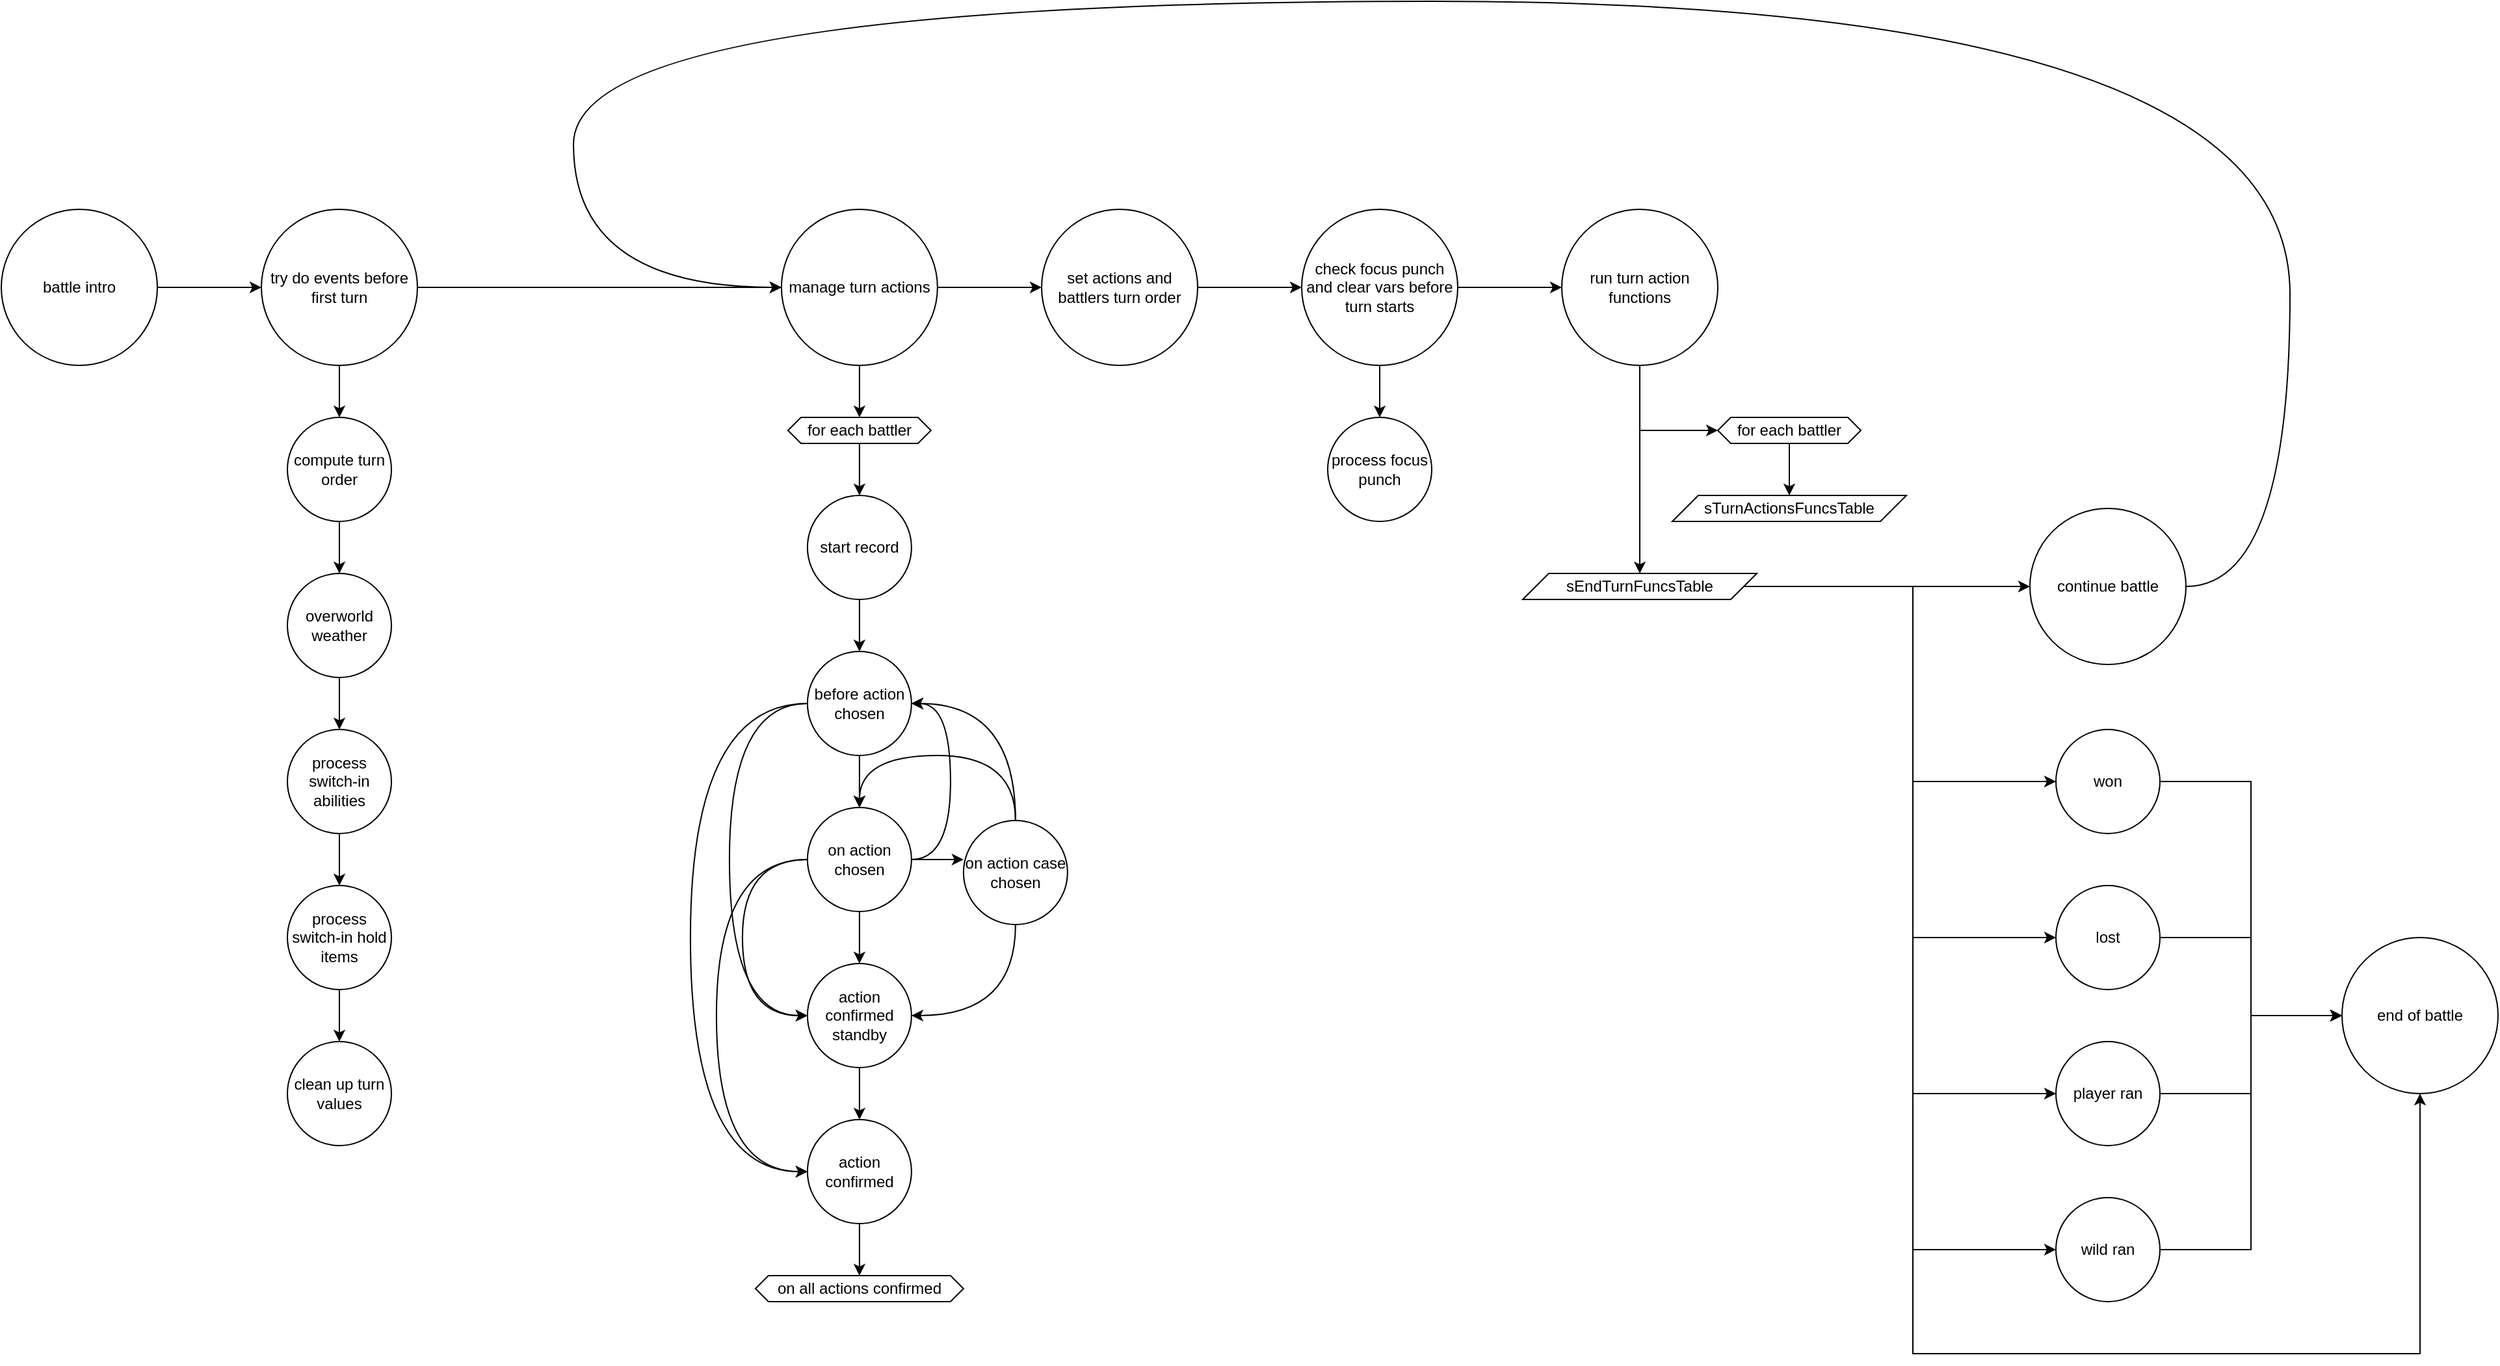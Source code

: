 <mxfile version="26.2.14">
  <diagram name="Page-1" id="eHY9byryZ9D-LU_BrjVZ">
    <mxGraphModel dx="3420" dy="1223" grid="1" gridSize="10" guides="1" tooltips="1" connect="1" arrows="1" fold="1" page="1" pageScale="1" pageWidth="850" pageHeight="1100" math="0" shadow="0">
      <root>
        <mxCell id="0" />
        <mxCell id="1" parent="0" />
        <mxCell id="PTohCMmI5ojSAbU1vGkR-63" style="edgeStyle=orthogonalEdgeStyle;rounded=0;orthogonalLoop=1;jettySize=auto;html=1;entryX=0;entryY=0.5;entryDx=0;entryDy=0;" edge="1" parent="1" source="PTohCMmI5ojSAbU1vGkR-2" target="PTohCMmI5ojSAbU1vGkR-3">
          <mxGeometry relative="1" as="geometry" />
        </mxCell>
        <mxCell id="PTohCMmI5ojSAbU1vGkR-2" value="won" style="ellipse;whiteSpace=wrap;html=1;" vertex="1" parent="1">
          <mxGeometry x="420" y="600" width="80" height="80" as="geometry" />
        </mxCell>
        <mxCell id="PTohCMmI5ojSAbU1vGkR-3" value="&lt;div&gt;end of battle&lt;/div&gt;" style="ellipse;whiteSpace=wrap;html=1;" vertex="1" parent="1">
          <mxGeometry x="640" y="760" width="120" height="120" as="geometry" />
        </mxCell>
        <mxCell id="PTohCMmI5ojSAbU1vGkR-64" style="edgeStyle=orthogonalEdgeStyle;rounded=0;orthogonalLoop=1;jettySize=auto;html=1;" edge="1" parent="1" source="PTohCMmI5ojSAbU1vGkR-4" target="PTohCMmI5ojSAbU1vGkR-3">
          <mxGeometry relative="1" as="geometry" />
        </mxCell>
        <mxCell id="PTohCMmI5ojSAbU1vGkR-4" value="lost" style="ellipse;whiteSpace=wrap;html=1;" vertex="1" parent="1">
          <mxGeometry x="420" y="720" width="80" height="80" as="geometry" />
        </mxCell>
        <mxCell id="PTohCMmI5ojSAbU1vGkR-65" style="edgeStyle=orthogonalEdgeStyle;rounded=0;orthogonalLoop=1;jettySize=auto;html=1;" edge="1" parent="1" source="PTohCMmI5ojSAbU1vGkR-5" target="PTohCMmI5ojSAbU1vGkR-3">
          <mxGeometry relative="1" as="geometry" />
        </mxCell>
        <mxCell id="PTohCMmI5ojSAbU1vGkR-5" value="player ran" style="ellipse;whiteSpace=wrap;html=1;" vertex="1" parent="1">
          <mxGeometry x="420" y="840" width="80" height="80" as="geometry" />
        </mxCell>
        <mxCell id="PTohCMmI5ojSAbU1vGkR-66" style="edgeStyle=orthogonalEdgeStyle;rounded=0;orthogonalLoop=1;jettySize=auto;html=1;entryX=0;entryY=0.5;entryDx=0;entryDy=0;" edge="1" parent="1" source="PTohCMmI5ojSAbU1vGkR-6" target="PTohCMmI5ojSAbU1vGkR-3">
          <mxGeometry relative="1" as="geometry" />
        </mxCell>
        <mxCell id="PTohCMmI5ojSAbU1vGkR-6" value="wild ran" style="ellipse;whiteSpace=wrap;html=1;" vertex="1" parent="1">
          <mxGeometry x="420" y="960" width="80" height="80" as="geometry" />
        </mxCell>
        <mxCell id="PTohCMmI5ojSAbU1vGkR-34" style="edgeStyle=orthogonalEdgeStyle;rounded=0;orthogonalLoop=1;jettySize=auto;html=1;entryX=0.5;entryY=0;entryDx=0;entryDy=0;" edge="1" parent="1" source="PTohCMmI5ojSAbU1vGkR-7" target="PTohCMmI5ojSAbU1vGkR-40">
          <mxGeometry relative="1" as="geometry" />
        </mxCell>
        <mxCell id="PTohCMmI5ojSAbU1vGkR-45" style="edgeStyle=orthogonalEdgeStyle;rounded=0;orthogonalLoop=1;jettySize=auto;html=1;entryX=0;entryY=0.5;entryDx=0;entryDy=0;" edge="1" parent="1" source="PTohCMmI5ojSAbU1vGkR-7" target="PTohCMmI5ojSAbU1vGkR-36">
          <mxGeometry relative="1" as="geometry" />
        </mxCell>
        <mxCell id="PTohCMmI5ojSAbU1vGkR-7" value="manage turn actions" style="ellipse;whiteSpace=wrap;html=1;" vertex="1" parent="1">
          <mxGeometry x="-560.07" y="200" width="120" height="120" as="geometry" />
        </mxCell>
        <mxCell id="PTohCMmI5ojSAbU1vGkR-14" style="edgeStyle=orthogonalEdgeStyle;rounded=0;orthogonalLoop=1;jettySize=auto;html=1;entryX=0.5;entryY=0;entryDx=0;entryDy=0;" edge="1" parent="1" source="PTohCMmI5ojSAbU1vGkR-10" target="PTohCMmI5ojSAbU1vGkR-12">
          <mxGeometry relative="1" as="geometry" />
        </mxCell>
        <mxCell id="PTohCMmI5ojSAbU1vGkR-28" style="edgeStyle=orthogonalEdgeStyle;rounded=0;orthogonalLoop=1;jettySize=auto;html=1;curved=1;exitX=0;exitY=0.5;exitDx=0;exitDy=0;entryX=0;entryY=0.5;entryDx=0;entryDy=0;" edge="1" parent="1" source="PTohCMmI5ojSAbU1vGkR-10" target="PTohCMmI5ojSAbU1vGkR-16">
          <mxGeometry relative="1" as="geometry">
            <mxPoint x="-540.07" y="810" as="targetPoint" />
            <Array as="points">
              <mxPoint x="-600.07" y="580" />
              <mxPoint x="-600.07" y="820" />
            </Array>
          </mxGeometry>
        </mxCell>
        <mxCell id="PTohCMmI5ojSAbU1vGkR-29" style="edgeStyle=orthogonalEdgeStyle;rounded=0;orthogonalLoop=1;jettySize=auto;html=1;entryX=0;entryY=0.5;entryDx=0;entryDy=0;exitX=0;exitY=0.5;exitDx=0;exitDy=0;curved=1;" edge="1" parent="1" source="PTohCMmI5ojSAbU1vGkR-10" target="PTohCMmI5ojSAbU1vGkR-26">
          <mxGeometry relative="1" as="geometry">
            <Array as="points">
              <mxPoint x="-630.07" y="580" />
              <mxPoint x="-630.07" y="940" />
            </Array>
          </mxGeometry>
        </mxCell>
        <mxCell id="PTohCMmI5ojSAbU1vGkR-10" value="before action chosen" style="ellipse;whiteSpace=wrap;html=1;aspect=fixed;" vertex="1" parent="1">
          <mxGeometry x="-540.07" y="540" width="80" height="80" as="geometry" />
        </mxCell>
        <mxCell id="PTohCMmI5ojSAbU1vGkR-13" style="edgeStyle=orthogonalEdgeStyle;rounded=0;orthogonalLoop=1;jettySize=auto;html=1;entryX=0.5;entryY=0;entryDx=0;entryDy=0;" edge="1" parent="1" source="PTohCMmI5ojSAbU1vGkR-11" target="PTohCMmI5ojSAbU1vGkR-10">
          <mxGeometry relative="1" as="geometry" />
        </mxCell>
        <mxCell id="PTohCMmI5ojSAbU1vGkR-11" value="start record" style="ellipse;whiteSpace=wrap;html=1;aspect=fixed;" vertex="1" parent="1">
          <mxGeometry x="-540.07" y="420" width="80" height="80" as="geometry" />
        </mxCell>
        <mxCell id="PTohCMmI5ojSAbU1vGkR-17" style="edgeStyle=orthogonalEdgeStyle;rounded=0;orthogonalLoop=1;jettySize=auto;html=1;entryX=0;entryY=0.5;entryDx=0;entryDy=0;exitX=0;exitY=0.5;exitDx=0;exitDy=0;curved=1;" edge="1" parent="1" source="PTohCMmI5ojSAbU1vGkR-12" target="PTohCMmI5ojSAbU1vGkR-16">
          <mxGeometry relative="1" as="geometry">
            <Array as="points">
              <mxPoint x="-590.07" y="700" />
              <mxPoint x="-590.07" y="820" />
            </Array>
          </mxGeometry>
        </mxCell>
        <mxCell id="PTohCMmI5ojSAbU1vGkR-18" style="edgeStyle=orthogonalEdgeStyle;rounded=0;orthogonalLoop=1;jettySize=auto;html=1;entryX=0;entryY=0.5;entryDx=0;entryDy=0;" edge="1" parent="1" source="PTohCMmI5ojSAbU1vGkR-12">
          <mxGeometry relative="1" as="geometry">
            <mxPoint x="-420.07" y="700" as="targetPoint" />
          </mxGeometry>
        </mxCell>
        <mxCell id="PTohCMmI5ojSAbU1vGkR-25" style="edgeStyle=orthogonalEdgeStyle;rounded=0;orthogonalLoop=1;jettySize=auto;html=1;entryX=0.5;entryY=0;entryDx=0;entryDy=0;" edge="1" parent="1" source="PTohCMmI5ojSAbU1vGkR-12" target="PTohCMmI5ojSAbU1vGkR-16">
          <mxGeometry relative="1" as="geometry" />
        </mxCell>
        <mxCell id="PTohCMmI5ojSAbU1vGkR-30" style="edgeStyle=orthogonalEdgeStyle;rounded=0;orthogonalLoop=1;jettySize=auto;html=1;entryX=0;entryY=0.5;entryDx=0;entryDy=0;exitX=0;exitY=0.5;exitDx=0;exitDy=0;curved=1;" edge="1" parent="1" source="PTohCMmI5ojSAbU1vGkR-12" target="PTohCMmI5ojSAbU1vGkR-26">
          <mxGeometry relative="1" as="geometry">
            <Array as="points">
              <mxPoint x="-610.07" y="700" />
              <mxPoint x="-610.07" y="940" />
            </Array>
          </mxGeometry>
        </mxCell>
        <mxCell id="PTohCMmI5ojSAbU1vGkR-31" style="edgeStyle=orthogonalEdgeStyle;rounded=0;orthogonalLoop=1;jettySize=auto;html=1;exitX=1;exitY=0.5;exitDx=0;exitDy=0;curved=1;entryX=1;entryY=0.5;entryDx=0;entryDy=0;" edge="1" parent="1" source="PTohCMmI5ojSAbU1vGkR-12" target="PTohCMmI5ojSAbU1vGkR-10">
          <mxGeometry relative="1" as="geometry">
            <mxPoint x="-460.07" y="570" as="targetPoint" />
            <Array as="points">
              <mxPoint x="-430.07" y="700" />
              <mxPoint x="-430.07" y="580" />
            </Array>
          </mxGeometry>
        </mxCell>
        <mxCell id="PTohCMmI5ojSAbU1vGkR-12" value="on action chosen" style="ellipse;whiteSpace=wrap;html=1;aspect=fixed;" vertex="1" parent="1">
          <mxGeometry x="-540.07" y="660" width="80" height="80" as="geometry" />
        </mxCell>
        <mxCell id="PTohCMmI5ojSAbU1vGkR-19" style="edgeStyle=orthogonalEdgeStyle;rounded=0;orthogonalLoop=1;jettySize=auto;html=1;entryX=1;entryY=0.5;entryDx=0;entryDy=0;curved=1;exitX=0.5;exitY=0;exitDx=0;exitDy=0;" edge="1" parent="1" source="PTohCMmI5ojSAbU1vGkR-15" target="PTohCMmI5ojSAbU1vGkR-10">
          <mxGeometry relative="1" as="geometry">
            <mxPoint x="-380.07" y="660" as="sourcePoint" />
          </mxGeometry>
        </mxCell>
        <mxCell id="PTohCMmI5ojSAbU1vGkR-32" style="edgeStyle=orthogonalEdgeStyle;rounded=0;orthogonalLoop=1;jettySize=auto;html=1;entryX=0.5;entryY=0;entryDx=0;entryDy=0;curved=1;" edge="1" parent="1" source="PTohCMmI5ojSAbU1vGkR-15" target="PTohCMmI5ojSAbU1vGkR-12">
          <mxGeometry relative="1" as="geometry">
            <mxPoint x="-380.07" y="660" as="sourcePoint" />
            <Array as="points">
              <mxPoint x="-380" y="620" />
              <mxPoint x="-500" y="620" />
            </Array>
          </mxGeometry>
        </mxCell>
        <mxCell id="PTohCMmI5ojSAbU1vGkR-15" value="on action case chosen" style="ellipse;whiteSpace=wrap;html=1;aspect=fixed;" vertex="1" parent="1">
          <mxGeometry x="-420.07" y="670" width="80" height="80" as="geometry" />
        </mxCell>
        <mxCell id="PTohCMmI5ojSAbU1vGkR-27" style="edgeStyle=orthogonalEdgeStyle;rounded=0;orthogonalLoop=1;jettySize=auto;html=1;entryX=0.5;entryY=0;entryDx=0;entryDy=0;" edge="1" parent="1" source="PTohCMmI5ojSAbU1vGkR-16" target="PTohCMmI5ojSAbU1vGkR-26">
          <mxGeometry relative="1" as="geometry" />
        </mxCell>
        <mxCell id="PTohCMmI5ojSAbU1vGkR-16" value="action confirmed standby" style="ellipse;whiteSpace=wrap;html=1;aspect=fixed;" vertex="1" parent="1">
          <mxGeometry x="-540.07" y="780" width="80" height="80" as="geometry" />
        </mxCell>
        <mxCell id="PTohCMmI5ojSAbU1vGkR-20" style="edgeStyle=orthogonalEdgeStyle;rounded=0;orthogonalLoop=1;jettySize=auto;html=1;entryX=1;entryY=0.5;entryDx=0;entryDy=0;exitX=0.5;exitY=1;exitDx=0;exitDy=0;curved=1;" edge="1" parent="1" source="PTohCMmI5ojSAbU1vGkR-15" target="PTohCMmI5ojSAbU1vGkR-16">
          <mxGeometry relative="1" as="geometry">
            <mxPoint x="-380.07" y="740" as="sourcePoint" />
          </mxGeometry>
        </mxCell>
        <mxCell id="PTohCMmI5ojSAbU1vGkR-43" style="edgeStyle=orthogonalEdgeStyle;rounded=0;orthogonalLoop=1;jettySize=auto;html=1;entryX=0.5;entryY=0;entryDx=0;entryDy=0;" edge="1" parent="1" source="PTohCMmI5ojSAbU1vGkR-26" target="PTohCMmI5ojSAbU1vGkR-41">
          <mxGeometry relative="1" as="geometry" />
        </mxCell>
        <mxCell id="PTohCMmI5ojSAbU1vGkR-26" value="action confirmed" style="ellipse;whiteSpace=wrap;html=1;aspect=fixed;" vertex="1" parent="1">
          <mxGeometry x="-540.07" y="900" width="80" height="80" as="geometry" />
        </mxCell>
        <mxCell id="PTohCMmI5ojSAbU1vGkR-47" style="edgeStyle=orthogonalEdgeStyle;rounded=0;orthogonalLoop=1;jettySize=auto;html=1;entryX=0;entryY=0.5;entryDx=0;entryDy=0;" edge="1" parent="1" source="PTohCMmI5ojSAbU1vGkR-36" target="PTohCMmI5ojSAbU1vGkR-46">
          <mxGeometry relative="1" as="geometry" />
        </mxCell>
        <mxCell id="PTohCMmI5ojSAbU1vGkR-36" value="set actions and battlers turn order" style="ellipse;whiteSpace=wrap;html=1;" vertex="1" parent="1">
          <mxGeometry x="-360" y="200" width="120" height="120" as="geometry" />
        </mxCell>
        <mxCell id="PTohCMmI5ojSAbU1vGkR-44" style="edgeStyle=orthogonalEdgeStyle;rounded=0;orthogonalLoop=1;jettySize=auto;html=1;entryX=0.5;entryY=0;entryDx=0;entryDy=0;" edge="1" parent="1" source="PTohCMmI5ojSAbU1vGkR-40" target="PTohCMmI5ojSAbU1vGkR-11">
          <mxGeometry relative="1" as="geometry" />
        </mxCell>
        <mxCell id="PTohCMmI5ojSAbU1vGkR-40" value="for each battler" style="shape=hexagon;perimeter=hexagonPerimeter2;whiteSpace=wrap;html=1;fixedSize=1;size=10;" vertex="1" parent="1">
          <mxGeometry x="-555.07" y="360" width="110" height="20" as="geometry" />
        </mxCell>
        <mxCell id="PTohCMmI5ojSAbU1vGkR-41" value="on all actions confirmed" style="shape=hexagon;perimeter=hexagonPerimeter2;whiteSpace=wrap;html=1;fixedSize=1;size=10;" vertex="1" parent="1">
          <mxGeometry x="-580.07" y="1020" width="160" height="20" as="geometry" />
        </mxCell>
        <mxCell id="PTohCMmI5ojSAbU1vGkR-52" style="edgeStyle=orthogonalEdgeStyle;rounded=0;orthogonalLoop=1;jettySize=auto;html=1;entryX=0.5;entryY=0;entryDx=0;entryDy=0;" edge="1" parent="1" source="PTohCMmI5ojSAbU1vGkR-46" target="PTohCMmI5ojSAbU1vGkR-50">
          <mxGeometry relative="1" as="geometry" />
        </mxCell>
        <mxCell id="PTohCMmI5ojSAbU1vGkR-53" style="edgeStyle=orthogonalEdgeStyle;rounded=0;orthogonalLoop=1;jettySize=auto;html=1;entryX=0;entryY=0.5;entryDx=0;entryDy=0;" edge="1" parent="1" source="PTohCMmI5ojSAbU1vGkR-46" target="PTohCMmI5ojSAbU1vGkR-51">
          <mxGeometry relative="1" as="geometry" />
        </mxCell>
        <mxCell id="PTohCMmI5ojSAbU1vGkR-46" value="check focus punch and clear vars before turn starts" style="ellipse;whiteSpace=wrap;html=1;" vertex="1" parent="1">
          <mxGeometry x="-160" y="200" width="120" height="120" as="geometry" />
        </mxCell>
        <mxCell id="PTohCMmI5ojSAbU1vGkR-50" value="process focus punch" style="ellipse;whiteSpace=wrap;html=1;" vertex="1" parent="1">
          <mxGeometry x="-140" y="360" width="80" height="80" as="geometry" />
        </mxCell>
        <mxCell id="PTohCMmI5ojSAbU1vGkR-58" style="edgeStyle=orthogonalEdgeStyle;rounded=0;orthogonalLoop=1;jettySize=auto;html=1;entryX=0;entryY=0.5;entryDx=0;entryDy=0;" edge="1" parent="1" source="PTohCMmI5ojSAbU1vGkR-51" target="PTohCMmI5ojSAbU1vGkR-54">
          <mxGeometry relative="1" as="geometry" />
        </mxCell>
        <mxCell id="PTohCMmI5ojSAbU1vGkR-60" style="edgeStyle=orthogonalEdgeStyle;rounded=0;orthogonalLoop=1;jettySize=auto;html=1;entryX=0.5;entryY=0;entryDx=0;entryDy=0;" edge="1" parent="1" source="PTohCMmI5ojSAbU1vGkR-51" target="PTohCMmI5ojSAbU1vGkR-59">
          <mxGeometry relative="1" as="geometry" />
        </mxCell>
        <mxCell id="PTohCMmI5ojSAbU1vGkR-51" value="run turn action functions" style="ellipse;whiteSpace=wrap;html=1;" vertex="1" parent="1">
          <mxGeometry x="40" y="200" width="120" height="120" as="geometry" />
        </mxCell>
        <mxCell id="PTohCMmI5ojSAbU1vGkR-56" style="edgeStyle=orthogonalEdgeStyle;rounded=0;orthogonalLoop=1;jettySize=auto;html=1;entryX=0.5;entryY=0;entryDx=0;entryDy=0;" edge="1" parent="1" source="PTohCMmI5ojSAbU1vGkR-54" target="PTohCMmI5ojSAbU1vGkR-55">
          <mxGeometry relative="1" as="geometry" />
        </mxCell>
        <mxCell id="PTohCMmI5ojSAbU1vGkR-54" value="for each battler" style="shape=hexagon;perimeter=hexagonPerimeter2;whiteSpace=wrap;html=1;fixedSize=1;size=10;" vertex="1" parent="1">
          <mxGeometry x="160" y="360" width="110" height="20" as="geometry" />
        </mxCell>
        <mxCell id="PTohCMmI5ojSAbU1vGkR-55" value="sTurnActionsFuncsTable" style="shape=parallelogram;perimeter=parallelogramPerimeter;whiteSpace=wrap;html=1;fixedSize=1;" vertex="1" parent="1">
          <mxGeometry x="125" y="420" width="180" height="20" as="geometry" />
        </mxCell>
        <mxCell id="PTohCMmI5ojSAbU1vGkR-62" style="edgeStyle=orthogonalEdgeStyle;rounded=0;orthogonalLoop=1;jettySize=auto;html=1;entryX=0;entryY=0.5;entryDx=0;entryDy=0;" edge="1" parent="1" source="PTohCMmI5ojSAbU1vGkR-59" target="PTohCMmI5ojSAbU1vGkR-61">
          <mxGeometry relative="1" as="geometry" />
        </mxCell>
        <mxCell id="PTohCMmI5ojSAbU1vGkR-67" style="edgeStyle=orthogonalEdgeStyle;rounded=0;orthogonalLoop=1;jettySize=auto;html=1;entryX=0;entryY=0.5;entryDx=0;entryDy=0;" edge="1" parent="1" source="PTohCMmI5ojSAbU1vGkR-59" target="PTohCMmI5ojSAbU1vGkR-2">
          <mxGeometry relative="1" as="geometry">
            <Array as="points">
              <mxPoint x="310" y="490" />
              <mxPoint x="310" y="640" />
            </Array>
          </mxGeometry>
        </mxCell>
        <mxCell id="PTohCMmI5ojSAbU1vGkR-68" style="edgeStyle=orthogonalEdgeStyle;rounded=0;orthogonalLoop=1;jettySize=auto;html=1;entryX=0;entryY=0.5;entryDx=0;entryDy=0;" edge="1" parent="1" source="PTohCMmI5ojSAbU1vGkR-59" target="PTohCMmI5ojSAbU1vGkR-4">
          <mxGeometry relative="1" as="geometry">
            <Array as="points">
              <mxPoint x="310" y="490" />
              <mxPoint x="310" y="760" />
            </Array>
          </mxGeometry>
        </mxCell>
        <mxCell id="PTohCMmI5ojSAbU1vGkR-69" style="edgeStyle=orthogonalEdgeStyle;rounded=0;orthogonalLoop=1;jettySize=auto;html=1;entryX=0;entryY=0.5;entryDx=0;entryDy=0;" edge="1" parent="1" source="PTohCMmI5ojSAbU1vGkR-59" target="PTohCMmI5ojSAbU1vGkR-5">
          <mxGeometry relative="1" as="geometry">
            <Array as="points">
              <mxPoint x="310" y="490" />
              <mxPoint x="310" y="880" />
            </Array>
          </mxGeometry>
        </mxCell>
        <mxCell id="PTohCMmI5ojSAbU1vGkR-70" style="edgeStyle=orthogonalEdgeStyle;rounded=0;orthogonalLoop=1;jettySize=auto;html=1;entryX=0;entryY=0.5;entryDx=0;entryDy=0;" edge="1" parent="1" source="PTohCMmI5ojSAbU1vGkR-59" target="PTohCMmI5ojSAbU1vGkR-6">
          <mxGeometry relative="1" as="geometry">
            <Array as="points">
              <mxPoint x="310" y="490" />
              <mxPoint x="310" y="1000" />
            </Array>
          </mxGeometry>
        </mxCell>
        <mxCell id="PTohCMmI5ojSAbU1vGkR-72" style="edgeStyle=orthogonalEdgeStyle;rounded=0;orthogonalLoop=1;jettySize=auto;html=1;exitX=1;exitY=0.5;exitDx=0;exitDy=0;" edge="1" parent="1" source="PTohCMmI5ojSAbU1vGkR-59">
          <mxGeometry relative="1" as="geometry">
            <mxPoint x="700" y="880" as="targetPoint" />
            <Array as="points">
              <mxPoint x="310" y="490" />
              <mxPoint x="310" y="1080" />
              <mxPoint x="700" y="1080" />
            </Array>
          </mxGeometry>
        </mxCell>
        <mxCell id="PTohCMmI5ojSAbU1vGkR-59" value="sEndTurnFuncsTable" style="shape=parallelogram;perimeter=parallelogramPerimeter;whiteSpace=wrap;html=1;fixedSize=1;" vertex="1" parent="1">
          <mxGeometry x="10" y="480" width="180" height="20" as="geometry" />
        </mxCell>
        <mxCell id="PTohCMmI5ojSAbU1vGkR-71" style="edgeStyle=orthogonalEdgeStyle;rounded=0;orthogonalLoop=1;jettySize=auto;html=1;entryX=0;entryY=0.5;entryDx=0;entryDy=0;exitX=1;exitY=0.5;exitDx=0;exitDy=0;curved=1;" edge="1" parent="1" source="PTohCMmI5ojSAbU1vGkR-61" target="PTohCMmI5ojSAbU1vGkR-7">
          <mxGeometry relative="1" as="geometry">
            <Array as="points">
              <mxPoint x="600" y="490" />
              <mxPoint x="600" y="40" />
              <mxPoint x="-720" y="40" />
              <mxPoint x="-720" y="260" />
            </Array>
          </mxGeometry>
        </mxCell>
        <mxCell id="PTohCMmI5ojSAbU1vGkR-61" value="continue battle" style="ellipse;whiteSpace=wrap;html=1;" vertex="1" parent="1">
          <mxGeometry x="400" y="430" width="120" height="120" as="geometry" />
        </mxCell>
        <mxCell id="PTohCMmI5ojSAbU1vGkR-74" style="edgeStyle=orthogonalEdgeStyle;rounded=0;orthogonalLoop=1;jettySize=auto;html=1;entryX=0;entryY=0.5;entryDx=0;entryDy=0;" edge="1" parent="1" source="PTohCMmI5ojSAbU1vGkR-73" target="PTohCMmI5ojSAbU1vGkR-7">
          <mxGeometry relative="1" as="geometry" />
        </mxCell>
        <mxCell id="PTohCMmI5ojSAbU1vGkR-79" style="edgeStyle=orthogonalEdgeStyle;rounded=0;orthogonalLoop=1;jettySize=auto;html=1;entryX=0.5;entryY=0;entryDx=0;entryDy=0;" edge="1" parent="1" source="PTohCMmI5ojSAbU1vGkR-73" target="PTohCMmI5ojSAbU1vGkR-75">
          <mxGeometry relative="1" as="geometry" />
        </mxCell>
        <mxCell id="PTohCMmI5ojSAbU1vGkR-73" value="try do events before first turn" style="ellipse;whiteSpace=wrap;html=1;" vertex="1" parent="1">
          <mxGeometry x="-960" y="200" width="120" height="120" as="geometry" />
        </mxCell>
        <mxCell id="PTohCMmI5ojSAbU1vGkR-78" style="edgeStyle=orthogonalEdgeStyle;rounded=0;orthogonalLoop=1;jettySize=auto;html=1;entryX=0.5;entryY=0;entryDx=0;entryDy=0;" edge="1" parent="1" source="PTohCMmI5ojSAbU1vGkR-75" target="PTohCMmI5ojSAbU1vGkR-76">
          <mxGeometry relative="1" as="geometry" />
        </mxCell>
        <mxCell id="PTohCMmI5ojSAbU1vGkR-75" value="compute turn order" style="ellipse;whiteSpace=wrap;html=1;aspect=fixed;" vertex="1" parent="1">
          <mxGeometry x="-940" y="360" width="80" height="80" as="geometry" />
        </mxCell>
        <mxCell id="PTohCMmI5ojSAbU1vGkR-80" style="edgeStyle=orthogonalEdgeStyle;rounded=0;orthogonalLoop=1;jettySize=auto;html=1;entryX=0.5;entryY=0;entryDx=0;entryDy=0;" edge="1" parent="1" source="PTohCMmI5ojSAbU1vGkR-76" target="PTohCMmI5ojSAbU1vGkR-77">
          <mxGeometry relative="1" as="geometry" />
        </mxCell>
        <mxCell id="PTohCMmI5ojSAbU1vGkR-76" value="overworld weather" style="ellipse;whiteSpace=wrap;html=1;aspect=fixed;" vertex="1" parent="1">
          <mxGeometry x="-940" y="480" width="80" height="80" as="geometry" />
        </mxCell>
        <mxCell id="PTohCMmI5ojSAbU1vGkR-82" style="edgeStyle=orthogonalEdgeStyle;rounded=0;orthogonalLoop=1;jettySize=auto;html=1;entryX=0.5;entryY=0;entryDx=0;entryDy=0;" edge="1" parent="1" source="PTohCMmI5ojSAbU1vGkR-77" target="PTohCMmI5ojSAbU1vGkR-81">
          <mxGeometry relative="1" as="geometry" />
        </mxCell>
        <mxCell id="PTohCMmI5ojSAbU1vGkR-77" value="process switch-in abilities" style="ellipse;whiteSpace=wrap;html=1;aspect=fixed;" vertex="1" parent="1">
          <mxGeometry x="-940" y="600" width="80" height="80" as="geometry" />
        </mxCell>
        <mxCell id="PTohCMmI5ojSAbU1vGkR-85" style="edgeStyle=orthogonalEdgeStyle;rounded=0;orthogonalLoop=1;jettySize=auto;html=1;entryX=0.5;entryY=0;entryDx=0;entryDy=0;" edge="1" parent="1" source="PTohCMmI5ojSAbU1vGkR-81" target="PTohCMmI5ojSAbU1vGkR-83">
          <mxGeometry relative="1" as="geometry" />
        </mxCell>
        <mxCell id="PTohCMmI5ojSAbU1vGkR-81" value="process switch-in hold items" style="ellipse;whiteSpace=wrap;html=1;aspect=fixed;" vertex="1" parent="1">
          <mxGeometry x="-940" y="720" width="80" height="80" as="geometry" />
        </mxCell>
        <mxCell id="PTohCMmI5ojSAbU1vGkR-83" value="clean up turn values" style="ellipse;whiteSpace=wrap;html=1;aspect=fixed;" vertex="1" parent="1">
          <mxGeometry x="-940" y="840" width="80" height="80" as="geometry" />
        </mxCell>
        <mxCell id="PTohCMmI5ojSAbU1vGkR-87" style="edgeStyle=orthogonalEdgeStyle;rounded=0;orthogonalLoop=1;jettySize=auto;html=1;entryX=0;entryY=0.5;entryDx=0;entryDy=0;" edge="1" parent="1" source="PTohCMmI5ojSAbU1vGkR-86" target="PTohCMmI5ojSAbU1vGkR-73">
          <mxGeometry relative="1" as="geometry" />
        </mxCell>
        <mxCell id="PTohCMmI5ojSAbU1vGkR-86" value="battle intro" style="ellipse;whiteSpace=wrap;html=1;" vertex="1" parent="1">
          <mxGeometry x="-1160" y="200" width="120" height="120" as="geometry" />
        </mxCell>
      </root>
    </mxGraphModel>
  </diagram>
</mxfile>
